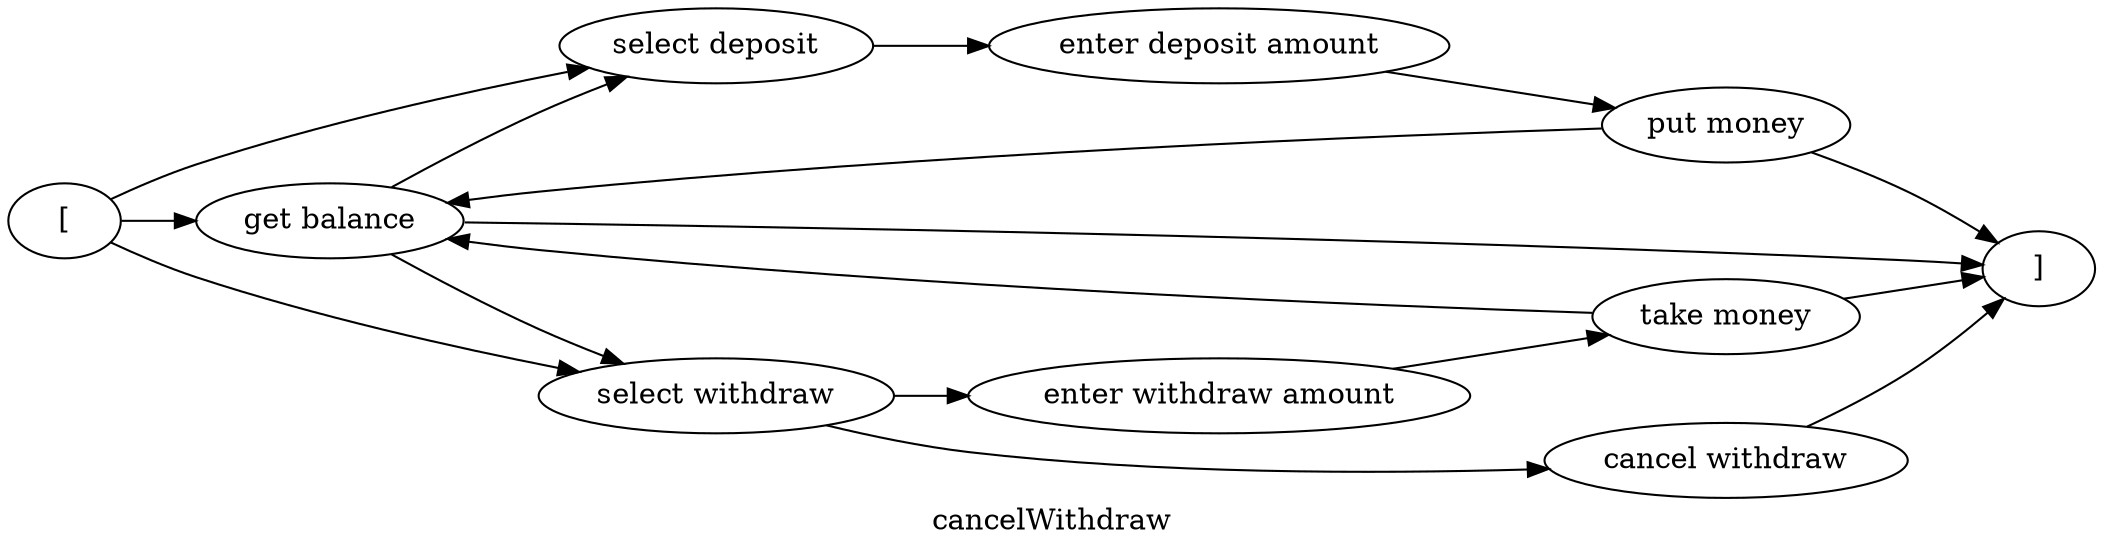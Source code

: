 digraph G {
rankdir = LR
label = "cancelWithdraw";
esg6_vertex2 -> esg6_vertex1;
esg6_vertex0 -> esg6_vertex2;
esg6_vertex2 -> esg6_vertex3;
esg6_vertex0 -> esg6_vertex3;
esg6_vertex3 -> esg6_vertex4;
esg6_vertex4 -> esg6_vertex5;
esg6_vertex5 -> esg6_vertex1;
esg6_vertex5 -> esg6_vertex2;
esg6_vertex2 -> esg6_vertex6;
esg6_vertex0 -> esg6_vertex6;
esg6_vertex6 -> esg6_vertex7;
esg6_vertex7 -> esg6_vertex8;
esg6_vertex8 -> esg6_vertex1;
esg6_vertex8 -> esg6_vertex2;
esg6_vertex6 -> esg6_vertex9;
esg6_vertex9 -> esg6_vertex1;
esg6_vertex2 [label = "get balance"]
esg6_vertex1 [label = "]"]
esg6_vertex0 [label = "["]
esg6_vertex3 [label = "select deposit"]
esg6_vertex4 [label = "enter deposit amount"]
esg6_vertex5 [label = "put money"]
esg6_vertex6 [label = "select withdraw"]
esg6_vertex7 [label = "enter withdraw amount"]
esg6_vertex8 [label = "take money"]
esg6_vertex9 [label = "cancel withdraw"]
}
